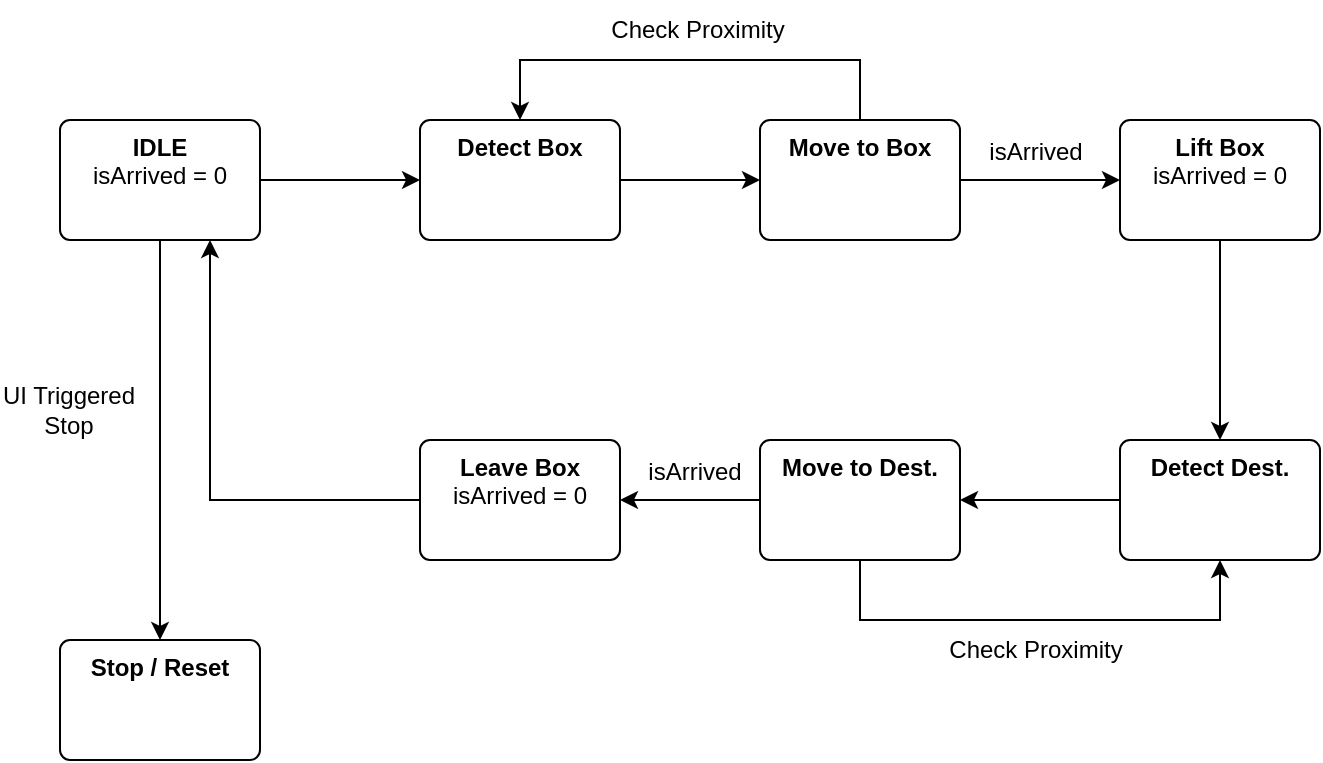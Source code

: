 <mxfile version="24.4.9" type="device">
  <diagram name="페이지-1" id="JcNlcYKHB3xMiS3gRA-C">
    <mxGraphModel dx="1038" dy="505" grid="1" gridSize="10" guides="1" tooltips="1" connect="1" arrows="1" fold="1" page="1" pageScale="1" pageWidth="827" pageHeight="1169" math="0" shadow="0">
      <root>
        <mxCell id="0" />
        <mxCell id="1" parent="0" />
        <mxCell id="EWZgyk7HS7TaSTe0Ovl4-24" style="edgeStyle=orthogonalEdgeStyle;rounded=0;orthogonalLoop=1;jettySize=auto;html=1;" edge="1" parent="1" source="EWZgyk7HS7TaSTe0Ovl4-20" target="EWZgyk7HS7TaSTe0Ovl4-23">
          <mxGeometry relative="1" as="geometry" />
        </mxCell>
        <mxCell id="EWZgyk7HS7TaSTe0Ovl4-48" style="edgeStyle=orthogonalEdgeStyle;rounded=0;orthogonalLoop=1;jettySize=auto;html=1;" edge="1" parent="1" source="EWZgyk7HS7TaSTe0Ovl4-20" target="EWZgyk7HS7TaSTe0Ovl4-46">
          <mxGeometry relative="1" as="geometry" />
        </mxCell>
        <mxCell id="EWZgyk7HS7TaSTe0Ovl4-20" value="&lt;b&gt;IDLE&lt;/b&gt;&lt;div&gt;isArrived = 0&lt;/div&gt;" style="html=1;align=center;verticalAlign=top;rounded=1;absoluteArcSize=1;arcSize=10;dashed=0;whiteSpace=wrap;" vertex="1" parent="1">
          <mxGeometry x="40" y="150" width="100" height="60" as="geometry" />
        </mxCell>
        <mxCell id="EWZgyk7HS7TaSTe0Ovl4-33" style="edgeStyle=orthogonalEdgeStyle;rounded=0;orthogonalLoop=1;jettySize=auto;html=1;" edge="1" parent="1" source="EWZgyk7HS7TaSTe0Ovl4-23" target="EWZgyk7HS7TaSTe0Ovl4-26">
          <mxGeometry relative="1" as="geometry" />
        </mxCell>
        <mxCell id="EWZgyk7HS7TaSTe0Ovl4-23" value="&lt;b&gt;Detect Box&lt;/b&gt;" style="html=1;align=center;verticalAlign=top;rounded=1;absoluteArcSize=1;arcSize=10;dashed=0;whiteSpace=wrap;" vertex="1" parent="1">
          <mxGeometry x="220" y="150" width="100" height="60" as="geometry" />
        </mxCell>
        <mxCell id="EWZgyk7HS7TaSTe0Ovl4-28" style="edgeStyle=orthogonalEdgeStyle;rounded=0;orthogonalLoop=1;jettySize=auto;html=1;" edge="1" parent="1" source="EWZgyk7HS7TaSTe0Ovl4-26" target="EWZgyk7HS7TaSTe0Ovl4-27">
          <mxGeometry relative="1" as="geometry" />
        </mxCell>
        <mxCell id="EWZgyk7HS7TaSTe0Ovl4-38" style="edgeStyle=orthogonalEdgeStyle;rounded=0;orthogonalLoop=1;jettySize=auto;html=1;entryX=0.5;entryY=0;entryDx=0;entryDy=0;" edge="1" parent="1" source="EWZgyk7HS7TaSTe0Ovl4-26" target="EWZgyk7HS7TaSTe0Ovl4-23">
          <mxGeometry relative="1" as="geometry">
            <Array as="points">
              <mxPoint x="440" y="120" />
              <mxPoint x="270" y="120" />
            </Array>
          </mxGeometry>
        </mxCell>
        <mxCell id="EWZgyk7HS7TaSTe0Ovl4-26" value="&lt;b&gt;Move to Box&lt;/b&gt;" style="html=1;align=center;verticalAlign=top;rounded=1;absoluteArcSize=1;arcSize=10;dashed=0;whiteSpace=wrap;" vertex="1" parent="1">
          <mxGeometry x="390" y="150" width="100" height="60" as="geometry" />
        </mxCell>
        <mxCell id="EWZgyk7HS7TaSTe0Ovl4-31" style="edgeStyle=orthogonalEdgeStyle;rounded=0;orthogonalLoop=1;jettySize=auto;html=1;" edge="1" parent="1" source="EWZgyk7HS7TaSTe0Ovl4-27" target="EWZgyk7HS7TaSTe0Ovl4-30">
          <mxGeometry relative="1" as="geometry" />
        </mxCell>
        <mxCell id="EWZgyk7HS7TaSTe0Ovl4-27" value="&lt;b&gt;Lift Box&lt;/b&gt;&lt;div&gt;isArrived = 0&lt;/div&gt;" style="html=1;align=center;verticalAlign=top;rounded=1;absoluteArcSize=1;arcSize=10;dashed=0;whiteSpace=wrap;" vertex="1" parent="1">
          <mxGeometry x="570" y="150" width="100" height="60" as="geometry" />
        </mxCell>
        <mxCell id="EWZgyk7HS7TaSTe0Ovl4-29" value="isArrived" style="text;html=1;align=center;verticalAlign=middle;whiteSpace=wrap;rounded=0;" vertex="1" parent="1">
          <mxGeometry x="498" y="151" width="60" height="30" as="geometry" />
        </mxCell>
        <mxCell id="EWZgyk7HS7TaSTe0Ovl4-39" style="edgeStyle=orthogonalEdgeStyle;rounded=0;orthogonalLoop=1;jettySize=auto;html=1;" edge="1" parent="1" source="EWZgyk7HS7TaSTe0Ovl4-30" target="EWZgyk7HS7TaSTe0Ovl4-32">
          <mxGeometry relative="1" as="geometry" />
        </mxCell>
        <mxCell id="EWZgyk7HS7TaSTe0Ovl4-30" value="&lt;b&gt;Detect Dest.&lt;/b&gt;" style="html=1;align=center;verticalAlign=top;rounded=1;absoluteArcSize=1;arcSize=10;dashed=0;whiteSpace=wrap;" vertex="1" parent="1">
          <mxGeometry x="570" y="310" width="100" height="60" as="geometry" />
        </mxCell>
        <mxCell id="EWZgyk7HS7TaSTe0Ovl4-41" style="edgeStyle=orthogonalEdgeStyle;rounded=0;orthogonalLoop=1;jettySize=auto;html=1;" edge="1" parent="1" source="EWZgyk7HS7TaSTe0Ovl4-32" target="EWZgyk7HS7TaSTe0Ovl4-40">
          <mxGeometry relative="1" as="geometry" />
        </mxCell>
        <mxCell id="EWZgyk7HS7TaSTe0Ovl4-50" style="edgeStyle=orthogonalEdgeStyle;rounded=0;orthogonalLoop=1;jettySize=auto;html=1;entryX=0.5;entryY=1;entryDx=0;entryDy=0;exitX=0.5;exitY=1;exitDx=0;exitDy=0;" edge="1" parent="1" source="EWZgyk7HS7TaSTe0Ovl4-32" target="EWZgyk7HS7TaSTe0Ovl4-30">
          <mxGeometry relative="1" as="geometry">
            <Array as="points">
              <mxPoint x="440" y="400" />
              <mxPoint x="620" y="400" />
            </Array>
          </mxGeometry>
        </mxCell>
        <mxCell id="EWZgyk7HS7TaSTe0Ovl4-32" value="&lt;b&gt;Move to Dest.&lt;/b&gt;" style="html=1;align=center;verticalAlign=top;rounded=1;absoluteArcSize=1;arcSize=10;dashed=0;whiteSpace=wrap;" vertex="1" parent="1">
          <mxGeometry x="390" y="310" width="100" height="60" as="geometry" />
        </mxCell>
        <mxCell id="EWZgyk7HS7TaSTe0Ovl4-35" value="Check Proximity" style="text;html=1;align=center;verticalAlign=middle;whiteSpace=wrap;rounded=0;" vertex="1" parent="1">
          <mxGeometry x="304" y="90" width="110" height="30" as="geometry" />
        </mxCell>
        <mxCell id="EWZgyk7HS7TaSTe0Ovl4-44" style="edgeStyle=orthogonalEdgeStyle;rounded=0;orthogonalLoop=1;jettySize=auto;html=1;entryX=0.75;entryY=1;entryDx=0;entryDy=0;" edge="1" parent="1" source="EWZgyk7HS7TaSTe0Ovl4-40" target="EWZgyk7HS7TaSTe0Ovl4-20">
          <mxGeometry relative="1" as="geometry" />
        </mxCell>
        <mxCell id="EWZgyk7HS7TaSTe0Ovl4-40" value="&lt;b&gt;Leave Box&lt;/b&gt;&lt;div&gt;isArrived = 0&lt;/div&gt;" style="html=1;align=center;verticalAlign=top;rounded=1;absoluteArcSize=1;arcSize=10;dashed=0;whiteSpace=wrap;" vertex="1" parent="1">
          <mxGeometry x="220" y="310" width="100" height="60" as="geometry" />
        </mxCell>
        <mxCell id="EWZgyk7HS7TaSTe0Ovl4-42" value="isArrived" style="text;html=1;align=center;verticalAlign=middle;whiteSpace=wrap;rounded=0;" vertex="1" parent="1">
          <mxGeometry x="323" y="311" width="69" height="30" as="geometry" />
        </mxCell>
        <mxCell id="EWZgyk7HS7TaSTe0Ovl4-46" value="&lt;b&gt;Stop / Reset&lt;/b&gt;" style="html=1;align=center;verticalAlign=top;rounded=1;absoluteArcSize=1;arcSize=10;dashed=0;whiteSpace=wrap;" vertex="1" parent="1">
          <mxGeometry x="40" y="410" width="100" height="60" as="geometry" />
        </mxCell>
        <mxCell id="EWZgyk7HS7TaSTe0Ovl4-49" value="UI Triggered&lt;div&gt;Stop&lt;/div&gt;" style="text;html=1;align=center;verticalAlign=middle;whiteSpace=wrap;rounded=0;" vertex="1" parent="1">
          <mxGeometry x="10" y="280" width="69" height="30" as="geometry" />
        </mxCell>
        <mxCell id="EWZgyk7HS7TaSTe0Ovl4-51" value="Check Proximity" style="text;html=1;align=center;verticalAlign=middle;whiteSpace=wrap;rounded=0;" vertex="1" parent="1">
          <mxGeometry x="473" y="400" width="110" height="30" as="geometry" />
        </mxCell>
      </root>
    </mxGraphModel>
  </diagram>
</mxfile>
